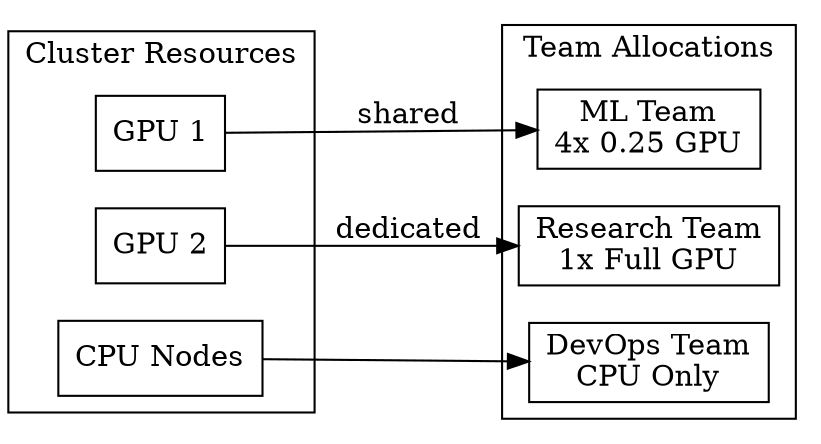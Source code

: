 digraph G {
    rankdir=LR;
    node [shape=box];
    
    subgraph cluster_resources {
        label="Cluster Resources";
        GPU1 [label="GPU 1"];
        GPU2 [label="GPU 2"];
        CPU [label="CPU Nodes"];
    }
    
    subgraph cluster_teams {
        label="Team Allocations";
        ML [label="ML Team\n4x 0.25 GPU"];
        Research [label="Research Team\n1x Full GPU"];
        DevOps [label="DevOps Team\nCPU Only"];
    }
    
    GPU1 -> ML [label="shared"];
    GPU2 -> Research [label="dedicated"];
    CPU -> DevOps;
}